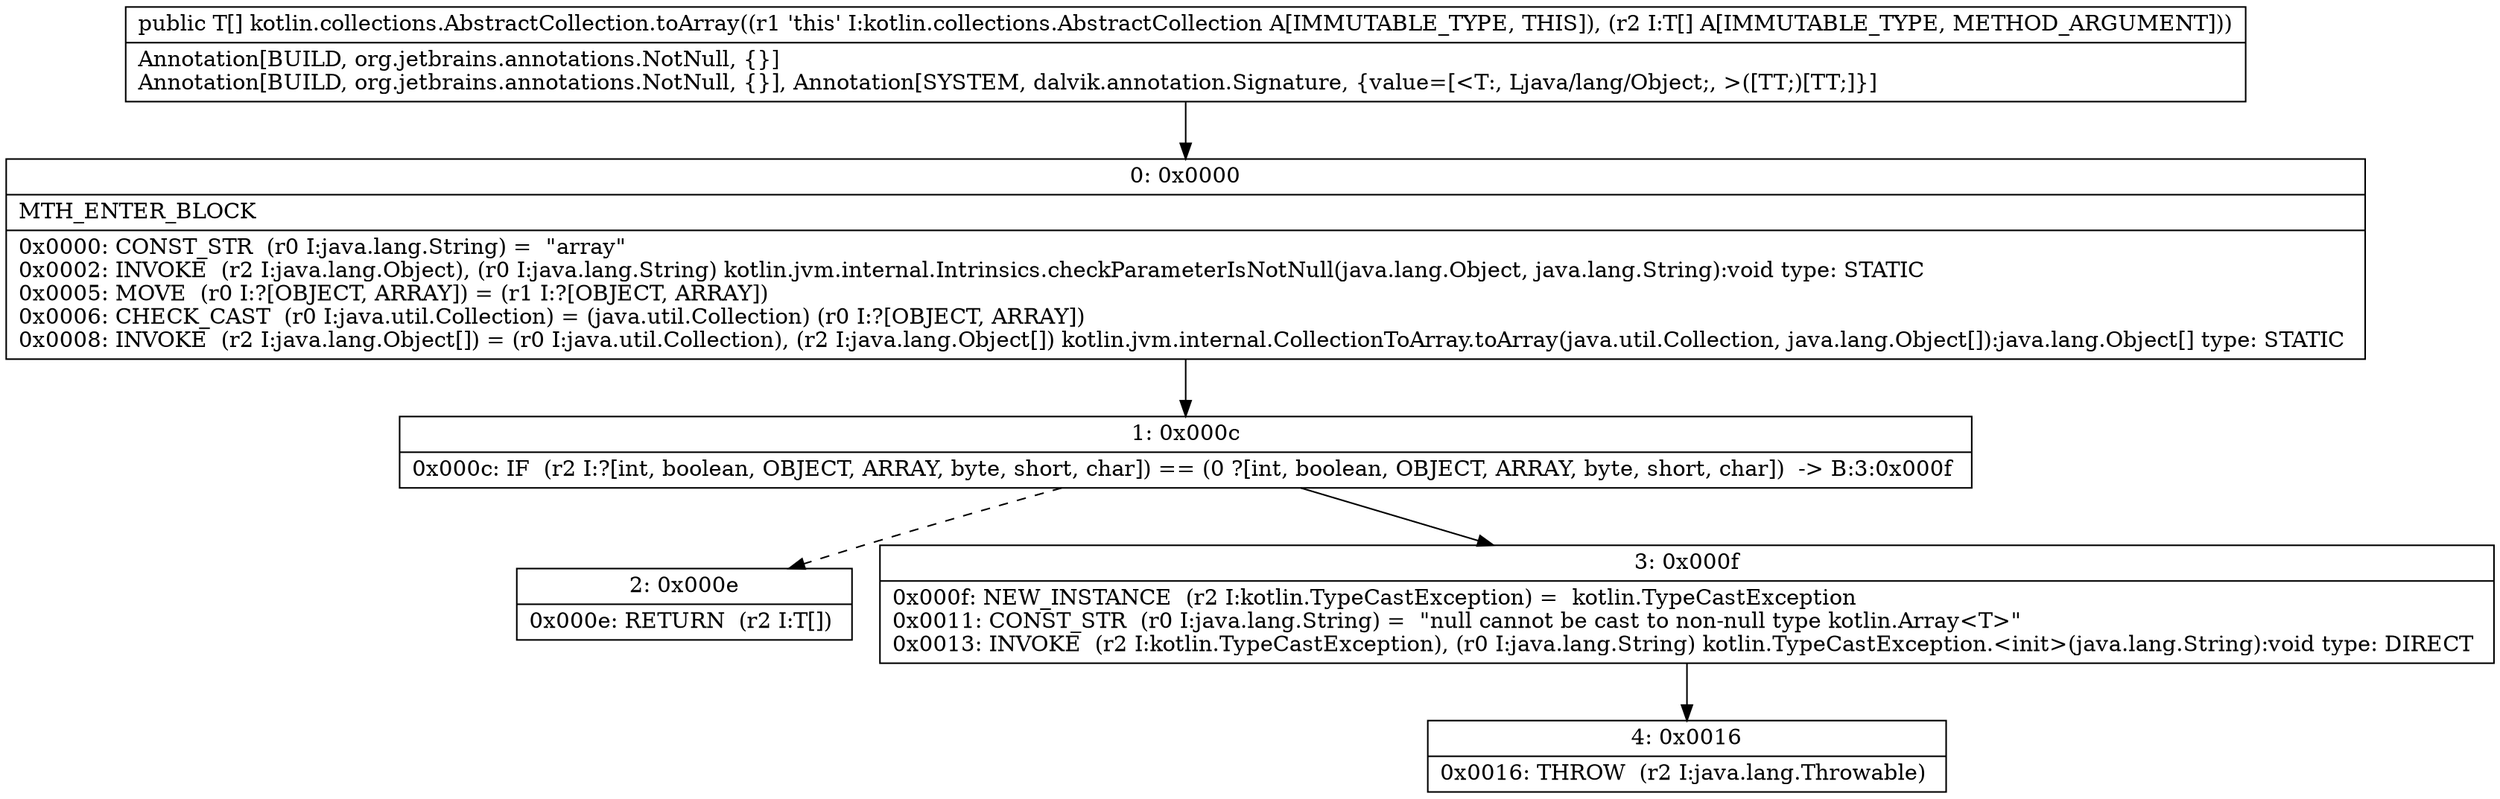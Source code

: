 digraph "CFG forkotlin.collections.AbstractCollection.toArray([Ljava\/lang\/Object;)[Ljava\/lang\/Object;" {
Node_0 [shape=record,label="{0\:\ 0x0000|MTH_ENTER_BLOCK\l|0x0000: CONST_STR  (r0 I:java.lang.String) =  \"array\" \l0x0002: INVOKE  (r2 I:java.lang.Object), (r0 I:java.lang.String) kotlin.jvm.internal.Intrinsics.checkParameterIsNotNull(java.lang.Object, java.lang.String):void type: STATIC \l0x0005: MOVE  (r0 I:?[OBJECT, ARRAY]) = (r1 I:?[OBJECT, ARRAY]) \l0x0006: CHECK_CAST  (r0 I:java.util.Collection) = (java.util.Collection) (r0 I:?[OBJECT, ARRAY]) \l0x0008: INVOKE  (r2 I:java.lang.Object[]) = (r0 I:java.util.Collection), (r2 I:java.lang.Object[]) kotlin.jvm.internal.CollectionToArray.toArray(java.util.Collection, java.lang.Object[]):java.lang.Object[] type: STATIC \l}"];
Node_1 [shape=record,label="{1\:\ 0x000c|0x000c: IF  (r2 I:?[int, boolean, OBJECT, ARRAY, byte, short, char]) == (0 ?[int, boolean, OBJECT, ARRAY, byte, short, char])  \-\> B:3:0x000f \l}"];
Node_2 [shape=record,label="{2\:\ 0x000e|0x000e: RETURN  (r2 I:T[]) \l}"];
Node_3 [shape=record,label="{3\:\ 0x000f|0x000f: NEW_INSTANCE  (r2 I:kotlin.TypeCastException) =  kotlin.TypeCastException \l0x0011: CONST_STR  (r0 I:java.lang.String) =  \"null cannot be cast to non\-null type kotlin.Array\<T\>\" \l0x0013: INVOKE  (r2 I:kotlin.TypeCastException), (r0 I:java.lang.String) kotlin.TypeCastException.\<init\>(java.lang.String):void type: DIRECT \l}"];
Node_4 [shape=record,label="{4\:\ 0x0016|0x0016: THROW  (r2 I:java.lang.Throwable) \l}"];
MethodNode[shape=record,label="{public T[] kotlin.collections.AbstractCollection.toArray((r1 'this' I:kotlin.collections.AbstractCollection A[IMMUTABLE_TYPE, THIS]), (r2 I:T[] A[IMMUTABLE_TYPE, METHOD_ARGUMENT]))  | Annotation[BUILD, org.jetbrains.annotations.NotNull, \{\}]\lAnnotation[BUILD, org.jetbrains.annotations.NotNull, \{\}], Annotation[SYSTEM, dalvik.annotation.Signature, \{value=[\<T:, Ljava\/lang\/Object;, \>([TT;)[TT;]\}]\l}"];
MethodNode -> Node_0;
Node_0 -> Node_1;
Node_1 -> Node_2[style=dashed];
Node_1 -> Node_3;
Node_3 -> Node_4;
}

